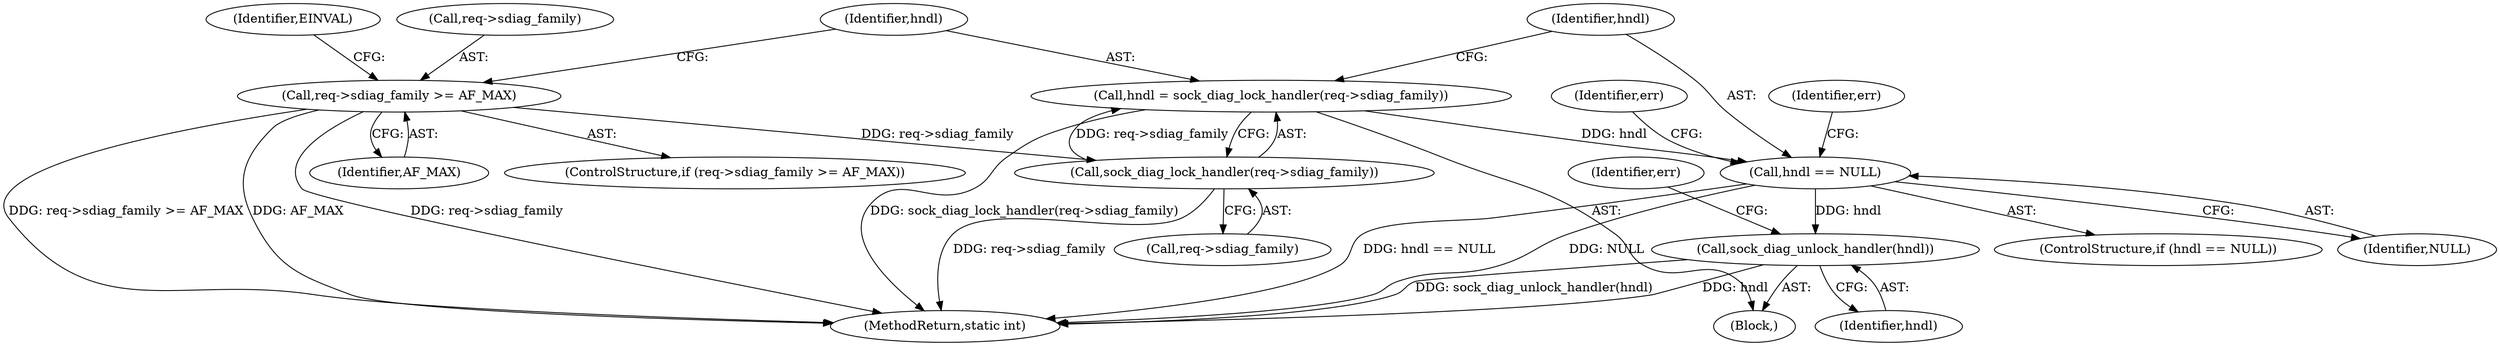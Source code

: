 digraph "0_linux_6e601a53566d84e1ffd25e7b6fe0b6894ffd79c0@pointer" {
"1000137" [label="(Call,hndl == NULL)"];
"1000130" [label="(Call,hndl = sock_diag_lock_handler(req->sdiag_family))"];
"1000132" [label="(Call,sock_diag_lock_handler(req->sdiag_family))"];
"1000122" [label="(Call,req->sdiag_family >= AF_MAX)"];
"1000150" [label="(Call,sock_diag_unlock_handler(hndl))"];
"1000153" [label="(Identifier,err)"];
"1000137" [label="(Call,hndl == NULL)"];
"1000130" [label="(Call,hndl = sock_diag_lock_handler(req->sdiag_family))"];
"1000123" [label="(Call,req->sdiag_family)"];
"1000146" [label="(Identifier,err)"];
"1000150" [label="(Call,sock_diag_unlock_handler(hndl))"];
"1000131" [label="(Identifier,hndl)"];
"1000138" [label="(Identifier,hndl)"];
"1000132" [label="(Call,sock_diag_lock_handler(req->sdiag_family))"];
"1000122" [label="(Call,req->sdiag_family >= AF_MAX)"];
"1000126" [label="(Identifier,AF_MAX)"];
"1000151" [label="(Identifier,hndl)"];
"1000141" [label="(Identifier,err)"];
"1000129" [label="(Identifier,EINVAL)"];
"1000154" [label="(MethodReturn,static int)"];
"1000133" [label="(Call,req->sdiag_family)"];
"1000136" [label="(ControlStructure,if (hndl == NULL))"];
"1000121" [label="(ControlStructure,if (req->sdiag_family >= AF_MAX))"];
"1000103" [label="(Block,)"];
"1000139" [label="(Identifier,NULL)"];
"1000137" -> "1000136"  [label="AST: "];
"1000137" -> "1000139"  [label="CFG: "];
"1000138" -> "1000137"  [label="AST: "];
"1000139" -> "1000137"  [label="AST: "];
"1000141" -> "1000137"  [label="CFG: "];
"1000146" -> "1000137"  [label="CFG: "];
"1000137" -> "1000154"  [label="DDG: NULL"];
"1000137" -> "1000154"  [label="DDG: hndl == NULL"];
"1000130" -> "1000137"  [label="DDG: hndl"];
"1000137" -> "1000150"  [label="DDG: hndl"];
"1000130" -> "1000103"  [label="AST: "];
"1000130" -> "1000132"  [label="CFG: "];
"1000131" -> "1000130"  [label="AST: "];
"1000132" -> "1000130"  [label="AST: "];
"1000138" -> "1000130"  [label="CFG: "];
"1000130" -> "1000154"  [label="DDG: sock_diag_lock_handler(req->sdiag_family)"];
"1000132" -> "1000130"  [label="DDG: req->sdiag_family"];
"1000132" -> "1000133"  [label="CFG: "];
"1000133" -> "1000132"  [label="AST: "];
"1000132" -> "1000154"  [label="DDG: req->sdiag_family"];
"1000122" -> "1000132"  [label="DDG: req->sdiag_family"];
"1000122" -> "1000121"  [label="AST: "];
"1000122" -> "1000126"  [label="CFG: "];
"1000123" -> "1000122"  [label="AST: "];
"1000126" -> "1000122"  [label="AST: "];
"1000129" -> "1000122"  [label="CFG: "];
"1000131" -> "1000122"  [label="CFG: "];
"1000122" -> "1000154"  [label="DDG: AF_MAX"];
"1000122" -> "1000154"  [label="DDG: req->sdiag_family"];
"1000122" -> "1000154"  [label="DDG: req->sdiag_family >= AF_MAX"];
"1000150" -> "1000103"  [label="AST: "];
"1000150" -> "1000151"  [label="CFG: "];
"1000151" -> "1000150"  [label="AST: "];
"1000153" -> "1000150"  [label="CFG: "];
"1000150" -> "1000154"  [label="DDG: sock_diag_unlock_handler(hndl)"];
"1000150" -> "1000154"  [label="DDG: hndl"];
}
